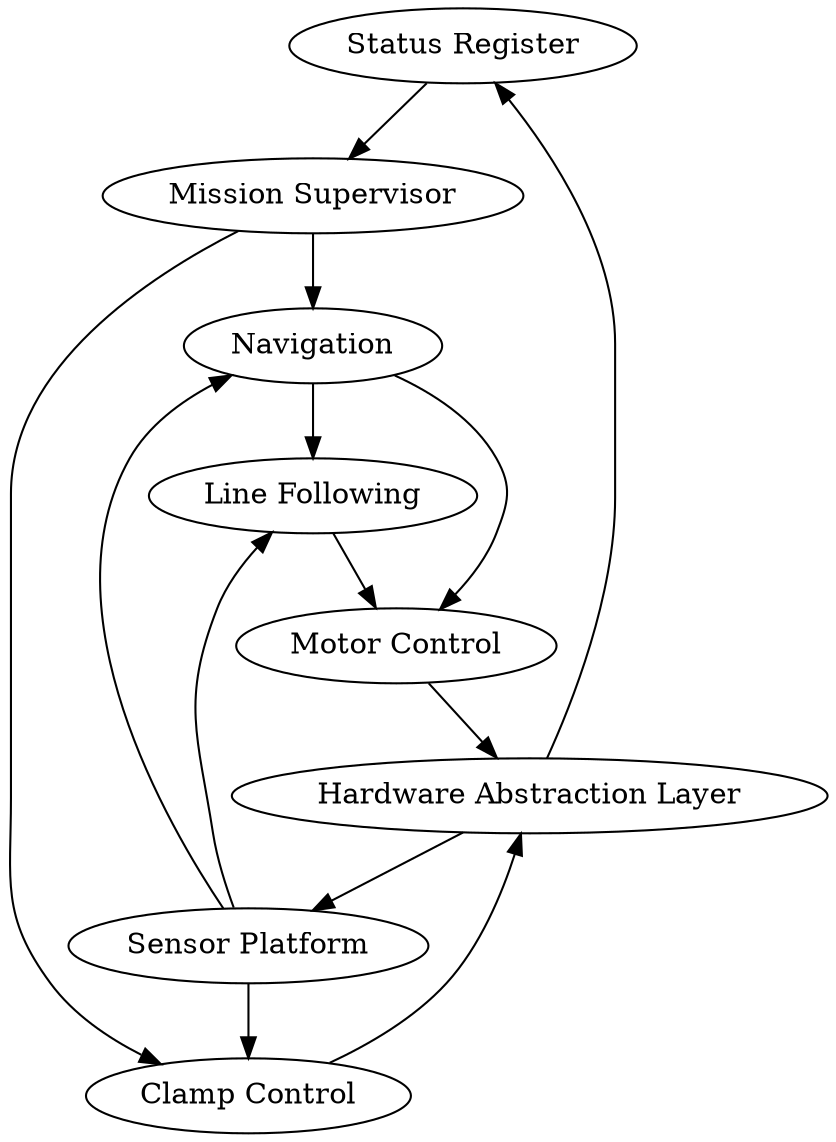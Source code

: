 digraph layout {
    "Status Register" -> "Mission Supervisor";
    "Mission Supervisor" -> "Navigation";
    "Navigation" -> "Line Following";
    "Line Following" -> "Motor Control";
    "Navigation" -> "Motor Control";
    "Mission Supervisor" -> "Clamp Control";
    "Motor Control" -> "Hardware Abstraction Layer";
    "Sensor Platform" -> "Clamp Control";
    "Sensor Platform" -> "Line Following";
    "Sensor Platform" -> "Navigation";
    "Clamp Control" -> "Hardware Abstraction Layer";
    "Hardware Abstraction Layer" -> "Sensor Platform";
    "Hardware Abstraction Layer" -> "Status Register";
}
